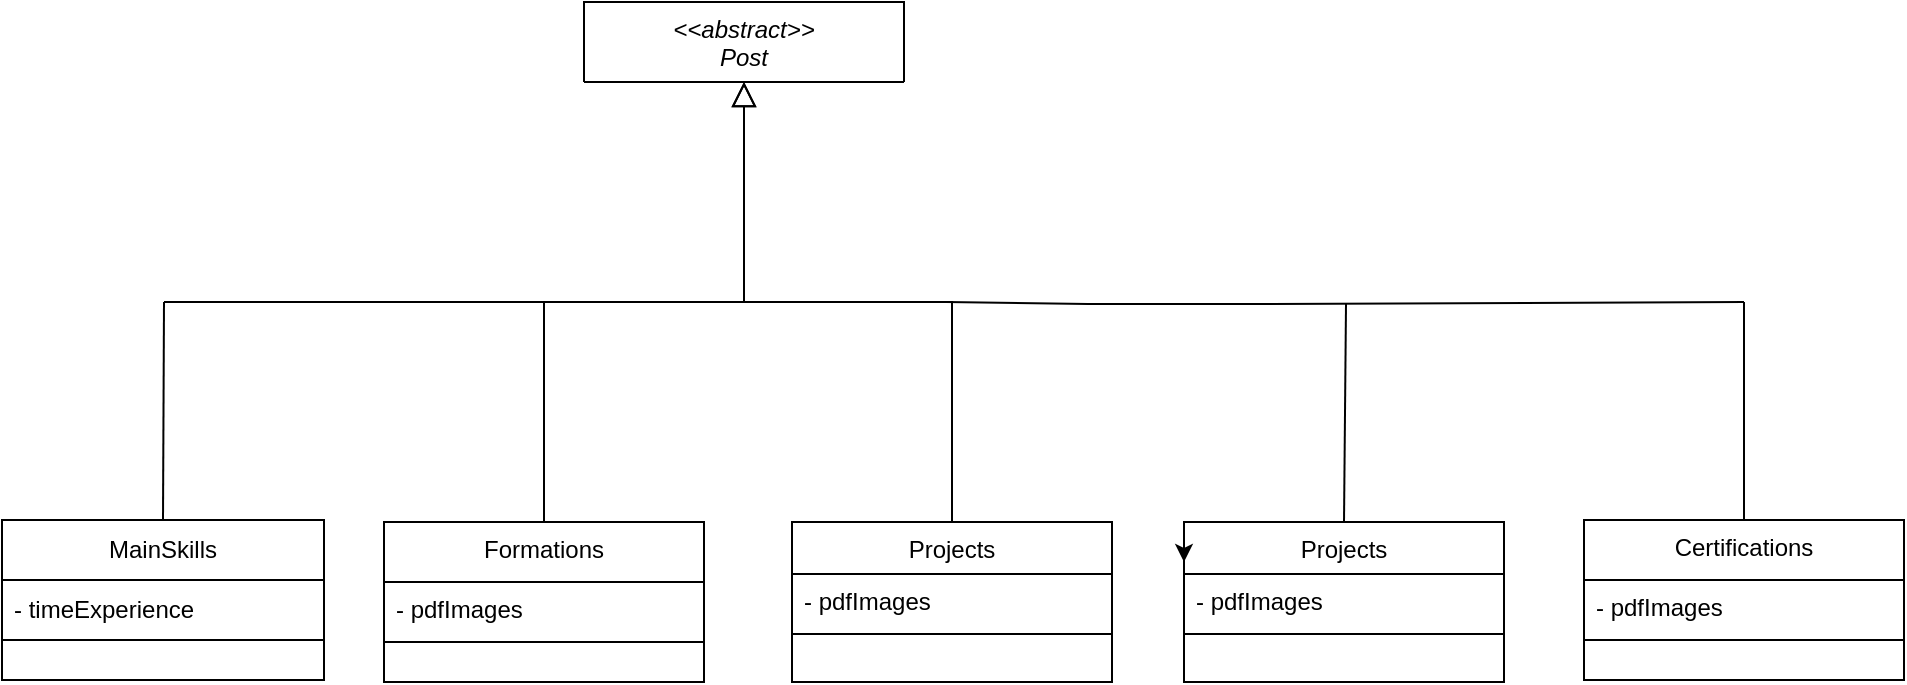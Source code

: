 <mxfile version="20.8.3" type="device"><diagram id="C5RBs43oDa-KdzZeNtuy" name="Page-1"><mxGraphModel dx="2281" dy="540" grid="1" gridSize="10" guides="1" tooltips="1" connect="1" arrows="1" fold="1" page="1" pageScale="1" pageWidth="827" pageHeight="1169" math="0" shadow="0"><root><mxCell id="WIyWlLk6GJQsqaUBKTNV-0"/><mxCell id="WIyWlLk6GJQsqaUBKTNV-1" parent="WIyWlLk6GJQsqaUBKTNV-0"/><mxCell id="zkfFHV4jXpPFQw0GAbJ--0" value="&lt;&lt;abstract&gt;&gt;&#xA;Post" style="swimlane;fontStyle=2;align=center;verticalAlign=top;childLayout=stackLayout;horizontal=1;startSize=40;horizontalStack=0;resizeParent=1;resizeLast=0;collapsible=1;marginBottom=0;rounded=0;shadow=0;strokeWidth=1;" parent="WIyWlLk6GJQsqaUBKTNV-1" vertex="1" collapsed="1"><mxGeometry x="220" y="100" width="160" height="40" as="geometry"><mxRectangle x="220" y="100" width="160" height="180" as="alternateBounds"/></mxGeometry></mxCell><mxCell id="zkfFHV4jXpPFQw0GAbJ--1" value="- mainImage" style="text;align=left;verticalAlign=top;spacingLeft=4;spacingRight=4;overflow=hidden;rotatable=0;points=[[0,0.5],[1,0.5]];portConstraint=eastwest;" parent="zkfFHV4jXpPFQw0GAbJ--0" vertex="1"><mxGeometry y="40" width="160" height="26" as="geometry"/></mxCell><mxCell id="zkfFHV4jXpPFQw0GAbJ--2" value="- title" style="text;align=left;verticalAlign=top;spacingLeft=4;spacingRight=4;overflow=hidden;rotatable=0;points=[[0,0.5],[1,0.5]];portConstraint=eastwest;rounded=0;shadow=0;html=0;" parent="zkfFHV4jXpPFQw0GAbJ--0" vertex="1"><mxGeometry y="66" width="160" height="26" as="geometry"/></mxCell><mxCell id="zkfFHV4jXpPFQw0GAbJ--3" value="- description" style="text;align=left;verticalAlign=top;spacingLeft=4;spacingRight=4;overflow=hidden;rotatable=0;points=[[0,0.5],[1,0.5]];portConstraint=eastwest;rounded=0;shadow=0;html=0;" parent="zkfFHV4jXpPFQw0GAbJ--0" vertex="1"><mxGeometry y="92" width="160" height="26" as="geometry"/></mxCell><mxCell id="hAW5NEnVewFje0C2TA0g-0" value="&lt;div align=&quot;left&quot;&gt;&amp;nbsp;- links&lt;/div&gt;" style="text;html=1;align=left;verticalAlign=middle;resizable=0;points=[];autosize=1;strokeColor=none;fillColor=none;" vertex="1" parent="zkfFHV4jXpPFQw0GAbJ--0"><mxGeometry y="118" width="160" height="30" as="geometry"/></mxCell><mxCell id="hAW5NEnVewFje0C2TA0g-1" value="" style="endArrow=none;html=1;rounded=0;entryX=0.995;entryY=1.072;entryDx=0;entryDy=0;entryPerimeter=0;" edge="1" parent="zkfFHV4jXpPFQw0GAbJ--0" target="hAW5NEnVewFje0C2TA0g-0"><mxGeometry width="50" height="50" relative="1" as="geometry"><mxPoint y="150" as="sourcePoint"/><mxPoint x="50" y="98" as="targetPoint"/></mxGeometry></mxCell><mxCell id="hAW5NEnVewFje0C2TA0g-2" value="&lt;i&gt;&amp;nbsp;+ save()&lt;/i&gt;" style="text;html=1;align=left;verticalAlign=middle;resizable=0;points=[];autosize=1;strokeColor=none;fillColor=none;" vertex="1" parent="zkfFHV4jXpPFQw0GAbJ--0"><mxGeometry y="148" width="160" height="30" as="geometry"/></mxCell><mxCell id="zkfFHV4jXpPFQw0GAbJ--6" value="Formations" style="swimlane;fontStyle=0;align=center;verticalAlign=top;childLayout=stackLayout;horizontal=1;startSize=30;horizontalStack=0;resizeParent=1;resizeLast=0;collapsible=1;marginBottom=0;rounded=0;shadow=0;strokeWidth=1;" parent="WIyWlLk6GJQsqaUBKTNV-1" vertex="1"><mxGeometry x="120" y="360" width="160" height="80" as="geometry"><mxRectangle x="120" y="360" width="160" height="26" as="alternateBounds"/></mxGeometry></mxCell><mxCell id="zkfFHV4jXpPFQw0GAbJ--7" value="- pdfImages" style="text;align=left;verticalAlign=top;spacingLeft=4;spacingRight=4;overflow=hidden;rotatable=0;points=[[0,0.5],[1,0.5]];portConstraint=eastwest;" parent="zkfFHV4jXpPFQw0GAbJ--6" vertex="1"><mxGeometry y="30" width="160" height="26" as="geometry"/></mxCell><mxCell id="zkfFHV4jXpPFQw0GAbJ--9" value="" style="line;html=1;strokeWidth=1;align=left;verticalAlign=middle;spacingTop=-1;spacingLeft=3;spacingRight=3;rotatable=0;labelPosition=right;points=[];portConstraint=eastwest;" parent="zkfFHV4jXpPFQw0GAbJ--6" vertex="1"><mxGeometry y="56" width="160" height="8" as="geometry"/></mxCell><mxCell id="zkfFHV4jXpPFQw0GAbJ--12" value="" style="endArrow=block;endSize=10;endFill=0;shadow=0;strokeWidth=1;rounded=0;edgeStyle=elbowEdgeStyle;elbow=vertical;" parent="WIyWlLk6GJQsqaUBKTNV-1" source="zkfFHV4jXpPFQw0GAbJ--6" target="zkfFHV4jXpPFQw0GAbJ--0" edge="1"><mxGeometry width="160" relative="1" as="geometry"><mxPoint x="200" y="203" as="sourcePoint"/><mxPoint x="200" y="203" as="targetPoint"/></mxGeometry></mxCell><mxCell id="zkfFHV4jXpPFQw0GAbJ--13" value="Projects" style="swimlane;fontStyle=0;align=center;verticalAlign=top;childLayout=stackLayout;horizontal=1;startSize=26;horizontalStack=0;resizeParent=1;resizeLast=0;collapsible=1;marginBottom=0;rounded=0;shadow=0;strokeWidth=1;" parent="WIyWlLk6GJQsqaUBKTNV-1" vertex="1"><mxGeometry x="324" y="360" width="160" height="80" as="geometry"><mxRectangle x="324" y="360" width="170" height="26" as="alternateBounds"/></mxGeometry></mxCell><mxCell id="zkfFHV4jXpPFQw0GAbJ--14" value="- pdfImages" style="text;align=left;verticalAlign=top;spacingLeft=4;spacingRight=4;overflow=hidden;rotatable=0;points=[[0,0.5],[1,0.5]];portConstraint=eastwest;" parent="zkfFHV4jXpPFQw0GAbJ--13" vertex="1"><mxGeometry y="26" width="160" height="26" as="geometry"/></mxCell><mxCell id="zkfFHV4jXpPFQw0GAbJ--15" value="" style="line;html=1;strokeWidth=1;align=left;verticalAlign=middle;spacingTop=-1;spacingLeft=3;spacingRight=3;rotatable=0;labelPosition=right;points=[];portConstraint=eastwest;" parent="zkfFHV4jXpPFQw0GAbJ--13" vertex="1"><mxGeometry y="52" width="160" height="8" as="geometry"/></mxCell><mxCell id="zkfFHV4jXpPFQw0GAbJ--16" value="" style="endArrow=block;endSize=10;endFill=0;shadow=0;strokeWidth=1;rounded=0;edgeStyle=elbowEdgeStyle;elbow=vertical;" parent="WIyWlLk6GJQsqaUBKTNV-1" source="zkfFHV4jXpPFQw0GAbJ--13" target="zkfFHV4jXpPFQw0GAbJ--0" edge="1"><mxGeometry width="160" relative="1" as="geometry"><mxPoint x="210" y="373" as="sourcePoint"/><mxPoint x="310" y="271" as="targetPoint"/></mxGeometry></mxCell><mxCell id="hAW5NEnVewFje0C2TA0g-4" value="MainSkills" style="swimlane;fontStyle=0;childLayout=stackLayout;horizontal=1;startSize=30;horizontalStack=0;resizeParent=1;resizeParentMax=0;resizeLast=0;collapsible=1;marginBottom=0;whiteSpace=wrap;html=1;" vertex="1" parent="WIyWlLk6GJQsqaUBKTNV-1"><mxGeometry x="-71" y="359" width="161" height="80" as="geometry"><mxRectangle x="-71" y="359" width="161" height="30" as="alternateBounds"/></mxGeometry></mxCell><mxCell id="hAW5NEnVewFje0C2TA0g-5" value="- timeExperience" style="text;strokeColor=none;fillColor=none;align=left;verticalAlign=middle;spacingLeft=4;spacingRight=4;overflow=hidden;points=[[0,0.5],[1,0.5]];portConstraint=eastwest;rotatable=0;whiteSpace=wrap;html=1;" vertex="1" parent="hAW5NEnVewFje0C2TA0g-4"><mxGeometry y="30" width="161" height="30" as="geometry"/></mxCell><mxCell id="hAW5NEnVewFje0C2TA0g-11" value="" style="rounded=0;whiteSpace=wrap;html=1;" vertex="1" parent="hAW5NEnVewFje0C2TA0g-4"><mxGeometry y="60" width="161" height="20" as="geometry"/></mxCell><mxCell id="hAW5NEnVewFje0C2TA0g-8" value="" style="endArrow=none;html=1;rounded=0;exitX=0.5;exitY=0;exitDx=0;exitDy=0;" edge="1" parent="WIyWlLk6GJQsqaUBKTNV-1" source="hAW5NEnVewFje0C2TA0g-4"><mxGeometry width="50" height="50" relative="1" as="geometry"><mxPoint x="6" y="360" as="sourcePoint"/><mxPoint x="10" y="250" as="targetPoint"/></mxGeometry></mxCell><mxCell id="hAW5NEnVewFje0C2TA0g-9" value="" style="endArrow=none;html=1;rounded=0;" edge="1" parent="WIyWlLk6GJQsqaUBKTNV-1"><mxGeometry width="50" height="50" relative="1" as="geometry"><mxPoint x="10" y="250" as="sourcePoint"/><mxPoint x="200" y="250" as="targetPoint"/><Array as="points"><mxPoint x="70" y="250"/><mxPoint x="130" y="250"/><mxPoint x="160" y="250"/></Array></mxGeometry></mxCell><mxCell id="hAW5NEnVewFje0C2TA0g-12" value="Projects" style="swimlane;fontStyle=0;align=center;verticalAlign=top;childLayout=stackLayout;horizontal=1;startSize=26;horizontalStack=0;resizeParent=1;resizeLast=0;collapsible=1;marginBottom=0;rounded=0;shadow=0;strokeWidth=1;" vertex="1" parent="WIyWlLk6GJQsqaUBKTNV-1"><mxGeometry x="520" y="360" width="160" height="80" as="geometry"><mxRectangle x="520" y="360" width="170" height="26" as="alternateBounds"/></mxGeometry></mxCell><mxCell id="hAW5NEnVewFje0C2TA0g-13" value="- pdfImages" style="text;align=left;verticalAlign=top;spacingLeft=4;spacingRight=4;overflow=hidden;rotatable=0;points=[[0,0.5],[1,0.5]];portConstraint=eastwest;" vertex="1" parent="hAW5NEnVewFje0C2TA0g-12"><mxGeometry y="26" width="160" height="26" as="geometry"/></mxCell><mxCell id="hAW5NEnVewFje0C2TA0g-14" value="" style="line;html=1;strokeWidth=1;align=left;verticalAlign=middle;spacingTop=-1;spacingLeft=3;spacingRight=3;rotatable=0;labelPosition=right;points=[];portConstraint=eastwest;" vertex="1" parent="hAW5NEnVewFje0C2TA0g-12"><mxGeometry y="52" width="160" height="8" as="geometry"/></mxCell><mxCell id="hAW5NEnVewFje0C2TA0g-15" value="" style="endArrow=none;html=1;rounded=0;exitX=0.5;exitY=0;exitDx=0;exitDy=0;" edge="1" parent="WIyWlLk6GJQsqaUBKTNV-1"><mxGeometry width="50" height="50" relative="1" as="geometry"><mxPoint x="600" y="360.0" as="sourcePoint"/><mxPoint x="601" y="251" as="targetPoint"/></mxGeometry></mxCell><mxCell id="hAW5NEnVewFje0C2TA0g-16" value="" style="endArrow=none;html=1;rounded=0;" edge="1" parent="WIyWlLk6GJQsqaUBKTNV-1"><mxGeometry width="50" height="50" relative="1" as="geometry"><mxPoint x="401" y="250" as="sourcePoint"/><mxPoint x="800" y="250" as="targetPoint"/><Array as="points"><mxPoint x="472" y="251"/><mxPoint x="532" y="251"/><mxPoint x="562" y="251"/></Array></mxGeometry></mxCell><mxCell id="hAW5NEnVewFje0C2TA0g-17" value="Certifications" style="swimlane;fontStyle=0;align=center;verticalAlign=top;childLayout=stackLayout;horizontal=1;startSize=30;horizontalStack=0;resizeParent=1;resizeLast=0;collapsible=1;marginBottom=0;rounded=0;shadow=0;strokeWidth=1;" vertex="1" parent="WIyWlLk6GJQsqaUBKTNV-1"><mxGeometry x="720" y="359" width="160" height="80" as="geometry"><mxRectangle x="120" y="360" width="160" height="26" as="alternateBounds"/></mxGeometry></mxCell><mxCell id="hAW5NEnVewFje0C2TA0g-18" value="- pdfImages" style="text;align=left;verticalAlign=top;spacingLeft=4;spacingRight=4;overflow=hidden;rotatable=0;points=[[0,0.5],[1,0.5]];portConstraint=eastwest;" vertex="1" parent="hAW5NEnVewFje0C2TA0g-17"><mxGeometry y="30" width="160" height="26" as="geometry"/></mxCell><mxCell id="hAW5NEnVewFje0C2TA0g-19" value="" style="line;html=1;strokeWidth=1;align=left;verticalAlign=middle;spacingTop=-1;spacingLeft=3;spacingRight=3;rotatable=0;labelPosition=right;points=[];portConstraint=eastwest;" vertex="1" parent="hAW5NEnVewFje0C2TA0g-17"><mxGeometry y="56" width="160" height="8" as="geometry"/></mxCell><mxCell id="hAW5NEnVewFje0C2TA0g-20" value="" style="endArrow=none;html=1;rounded=0;exitX=0.5;exitY=0;exitDx=0;exitDy=0;" edge="1" parent="WIyWlLk6GJQsqaUBKTNV-1" source="hAW5NEnVewFje0C2TA0g-17"><mxGeometry width="50" height="50" relative="1" as="geometry"><mxPoint x="789.41" y="358.0" as="sourcePoint"/><mxPoint x="800" y="250" as="targetPoint"/></mxGeometry></mxCell><mxCell id="hAW5NEnVewFje0C2TA0g-21" style="edgeStyle=orthogonalEdgeStyle;rounded=0;orthogonalLoop=1;jettySize=auto;html=1;exitX=0;exitY=0;exitDx=0;exitDy=0;entryX=0;entryY=0.25;entryDx=0;entryDy=0;" edge="1" parent="WIyWlLk6GJQsqaUBKTNV-1" source="hAW5NEnVewFje0C2TA0g-12" target="hAW5NEnVewFje0C2TA0g-12"><mxGeometry relative="1" as="geometry"/></mxCell></root></mxGraphModel></diagram></mxfile>